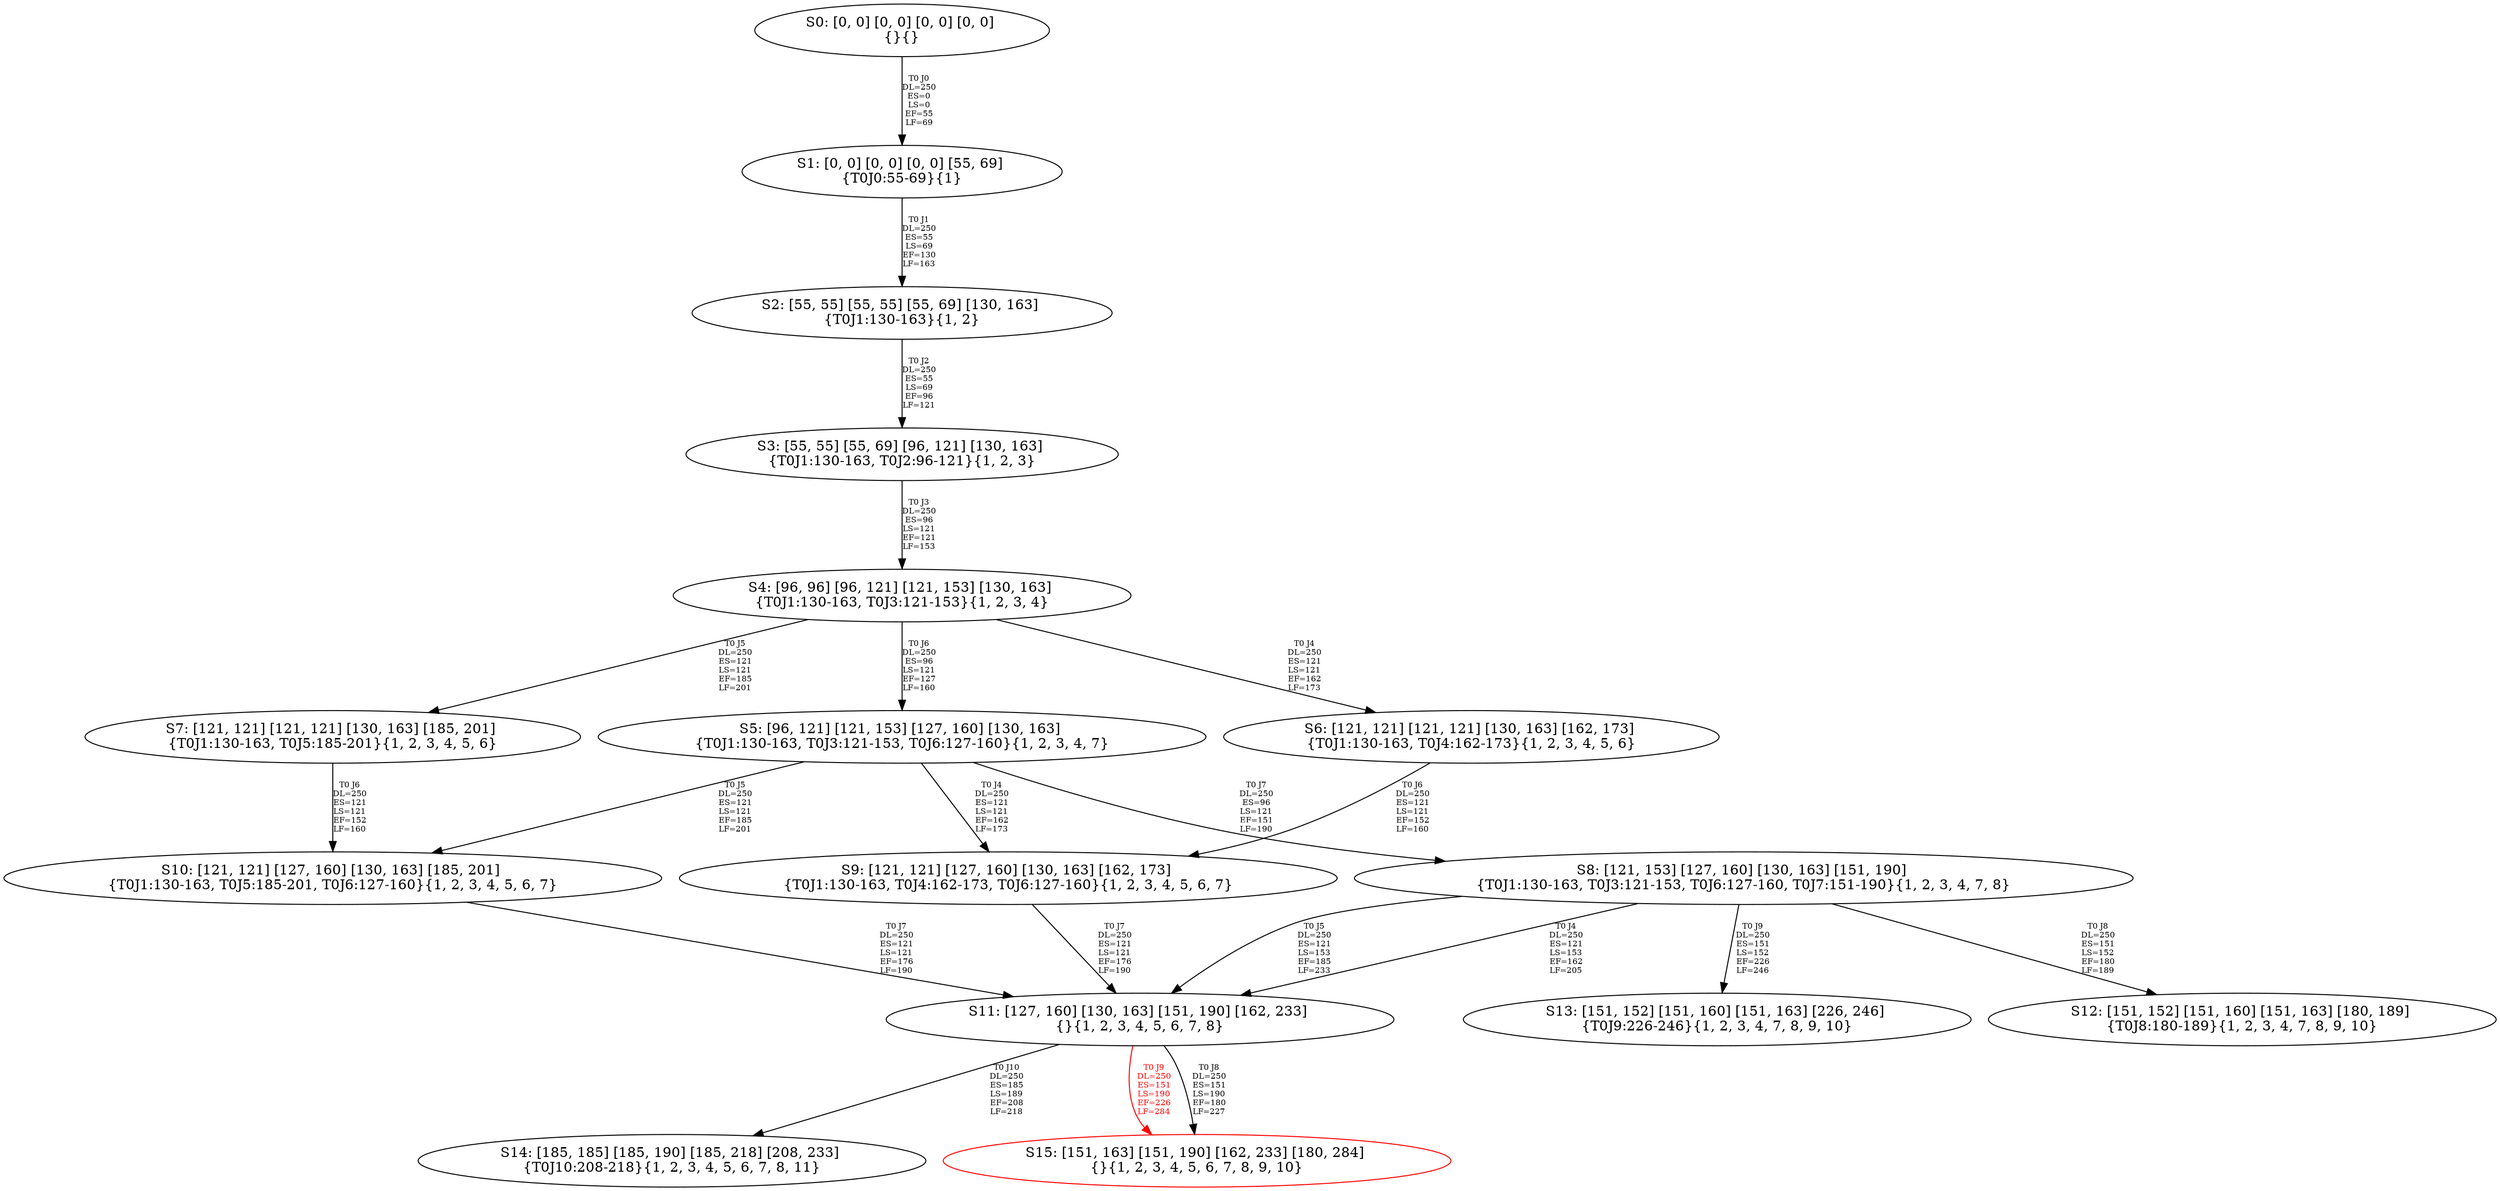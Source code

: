 digraph {
	S0[label="S0: [0, 0] [0, 0] [0, 0] [0, 0] \n{}{}"];
	S1[label="S1: [0, 0] [0, 0] [0, 0] [55, 69] \n{T0J0:55-69}{1}"];
	S2[label="S2: [55, 55] [55, 55] [55, 69] [130, 163] \n{T0J1:130-163}{1, 2}"];
	S3[label="S3: [55, 55] [55, 69] [96, 121] [130, 163] \n{T0J1:130-163, T0J2:96-121}{1, 2, 3}"];
	S4[label="S4: [96, 96] [96, 121] [121, 153] [130, 163] \n{T0J1:130-163, T0J3:121-153}{1, 2, 3, 4}"];
	S5[label="S5: [96, 121] [121, 153] [127, 160] [130, 163] \n{T0J1:130-163, T0J3:121-153, T0J6:127-160}{1, 2, 3, 4, 7}"];
	S6[label="S6: [121, 121] [121, 121] [130, 163] [162, 173] \n{T0J1:130-163, T0J4:162-173}{1, 2, 3, 4, 5, 6}"];
	S7[label="S7: [121, 121] [121, 121] [130, 163] [185, 201] \n{T0J1:130-163, T0J5:185-201}{1, 2, 3, 4, 5, 6}"];
	S8[label="S8: [121, 153] [127, 160] [130, 163] [151, 190] \n{T0J1:130-163, T0J3:121-153, T0J6:127-160, T0J7:151-190}{1, 2, 3, 4, 7, 8}"];
	S9[label="S9: [121, 121] [127, 160] [130, 163] [162, 173] \n{T0J1:130-163, T0J4:162-173, T0J6:127-160}{1, 2, 3, 4, 5, 6, 7}"];
	S10[label="S10: [121, 121] [127, 160] [130, 163] [185, 201] \n{T0J1:130-163, T0J5:185-201, T0J6:127-160}{1, 2, 3, 4, 5, 6, 7}"];
	S11[label="S11: [127, 160] [130, 163] [151, 190] [162, 233] \n{}{1, 2, 3, 4, 5, 6, 7, 8}"];
	S12[label="S12: [151, 152] [151, 160] [151, 163] [180, 189] \n{T0J8:180-189}{1, 2, 3, 4, 7, 8, 9, 10}"];
	S13[label="S13: [151, 152] [151, 160] [151, 163] [226, 246] \n{T0J9:226-246}{1, 2, 3, 4, 7, 8, 9, 10}"];
	S14[label="S14: [185, 185] [185, 190] [185, 218] [208, 233] \n{T0J10:208-218}{1, 2, 3, 4, 5, 6, 7, 8, 11}"];
	S15[label="S15: [151, 163] [151, 190] [162, 233] [180, 284] \n{}{1, 2, 3, 4, 5, 6, 7, 8, 9, 10}"];
	S0 -> S1[label="T0 J0\nDL=250\nES=0\nLS=0\nEF=55\nLF=69",fontsize=8];
	S1 -> S2[label="T0 J1\nDL=250\nES=55\nLS=69\nEF=130\nLF=163",fontsize=8];
	S2 -> S3[label="T0 J2\nDL=250\nES=55\nLS=69\nEF=96\nLF=121",fontsize=8];
	S3 -> S4[label="T0 J3\nDL=250\nES=96\nLS=121\nEF=121\nLF=153",fontsize=8];
	S4 -> S6[label="T0 J4\nDL=250\nES=121\nLS=121\nEF=162\nLF=173",fontsize=8];
	S4 -> S7[label="T0 J5\nDL=250\nES=121\nLS=121\nEF=185\nLF=201",fontsize=8];
	S4 -> S5[label="T0 J6\nDL=250\nES=96\nLS=121\nEF=127\nLF=160",fontsize=8];
	S5 -> S9[label="T0 J4\nDL=250\nES=121\nLS=121\nEF=162\nLF=173",fontsize=8];
	S5 -> S10[label="T0 J5\nDL=250\nES=121\nLS=121\nEF=185\nLF=201",fontsize=8];
	S5 -> S8[label="T0 J7\nDL=250\nES=96\nLS=121\nEF=151\nLF=190",fontsize=8];
	S6 -> S9[label="T0 J6\nDL=250\nES=121\nLS=121\nEF=152\nLF=160",fontsize=8];
	S7 -> S10[label="T0 J6\nDL=250\nES=121\nLS=121\nEF=152\nLF=160",fontsize=8];
	S8 -> S11[label="T0 J4\nDL=250\nES=121\nLS=153\nEF=162\nLF=205",fontsize=8];
	S8 -> S11[label="T0 J5\nDL=250\nES=121\nLS=153\nEF=185\nLF=233",fontsize=8];
	S8 -> S12[label="T0 J8\nDL=250\nES=151\nLS=152\nEF=180\nLF=189",fontsize=8];
	S8 -> S13[label="T0 J9\nDL=250\nES=151\nLS=152\nEF=226\nLF=246",fontsize=8];
	S9 -> S11[label="T0 J7\nDL=250\nES=121\nLS=121\nEF=176\nLF=190",fontsize=8];
	S10 -> S11[label="T0 J7\nDL=250\nES=121\nLS=121\nEF=176\nLF=190",fontsize=8];
	S11 -> S15[label="T0 J8\nDL=250\nES=151\nLS=190\nEF=180\nLF=227",fontsize=8];
	S11 -> S15[label="T0 J9\nDL=250\nES=151\nLS=190\nEF=226\nLF=284",color=Red,fontcolor=Red,fontsize=8];
S15[color=Red];
	S11 -> S14[label="T0 J10\nDL=250\nES=185\nLS=189\nEF=208\nLF=218",fontsize=8];
}
